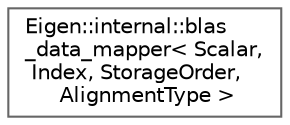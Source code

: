 digraph "类继承关系图"
{
 // LATEX_PDF_SIZE
  bgcolor="transparent";
  edge [fontname=Helvetica,fontsize=10,labelfontname=Helvetica,labelfontsize=10];
  node [fontname=Helvetica,fontsize=10,shape=box,height=0.2,width=0.4];
  rankdir="LR";
  Node0 [id="Node000000",label="Eigen::internal::blas\l_data_mapper\< Scalar,\l Index, StorageOrder,\l AlignmentType \>",height=0.2,width=0.4,color="grey40", fillcolor="white", style="filled",URL="$class_eigen_1_1internal_1_1blas__data__mapper.html",tooltip=" "];
}
